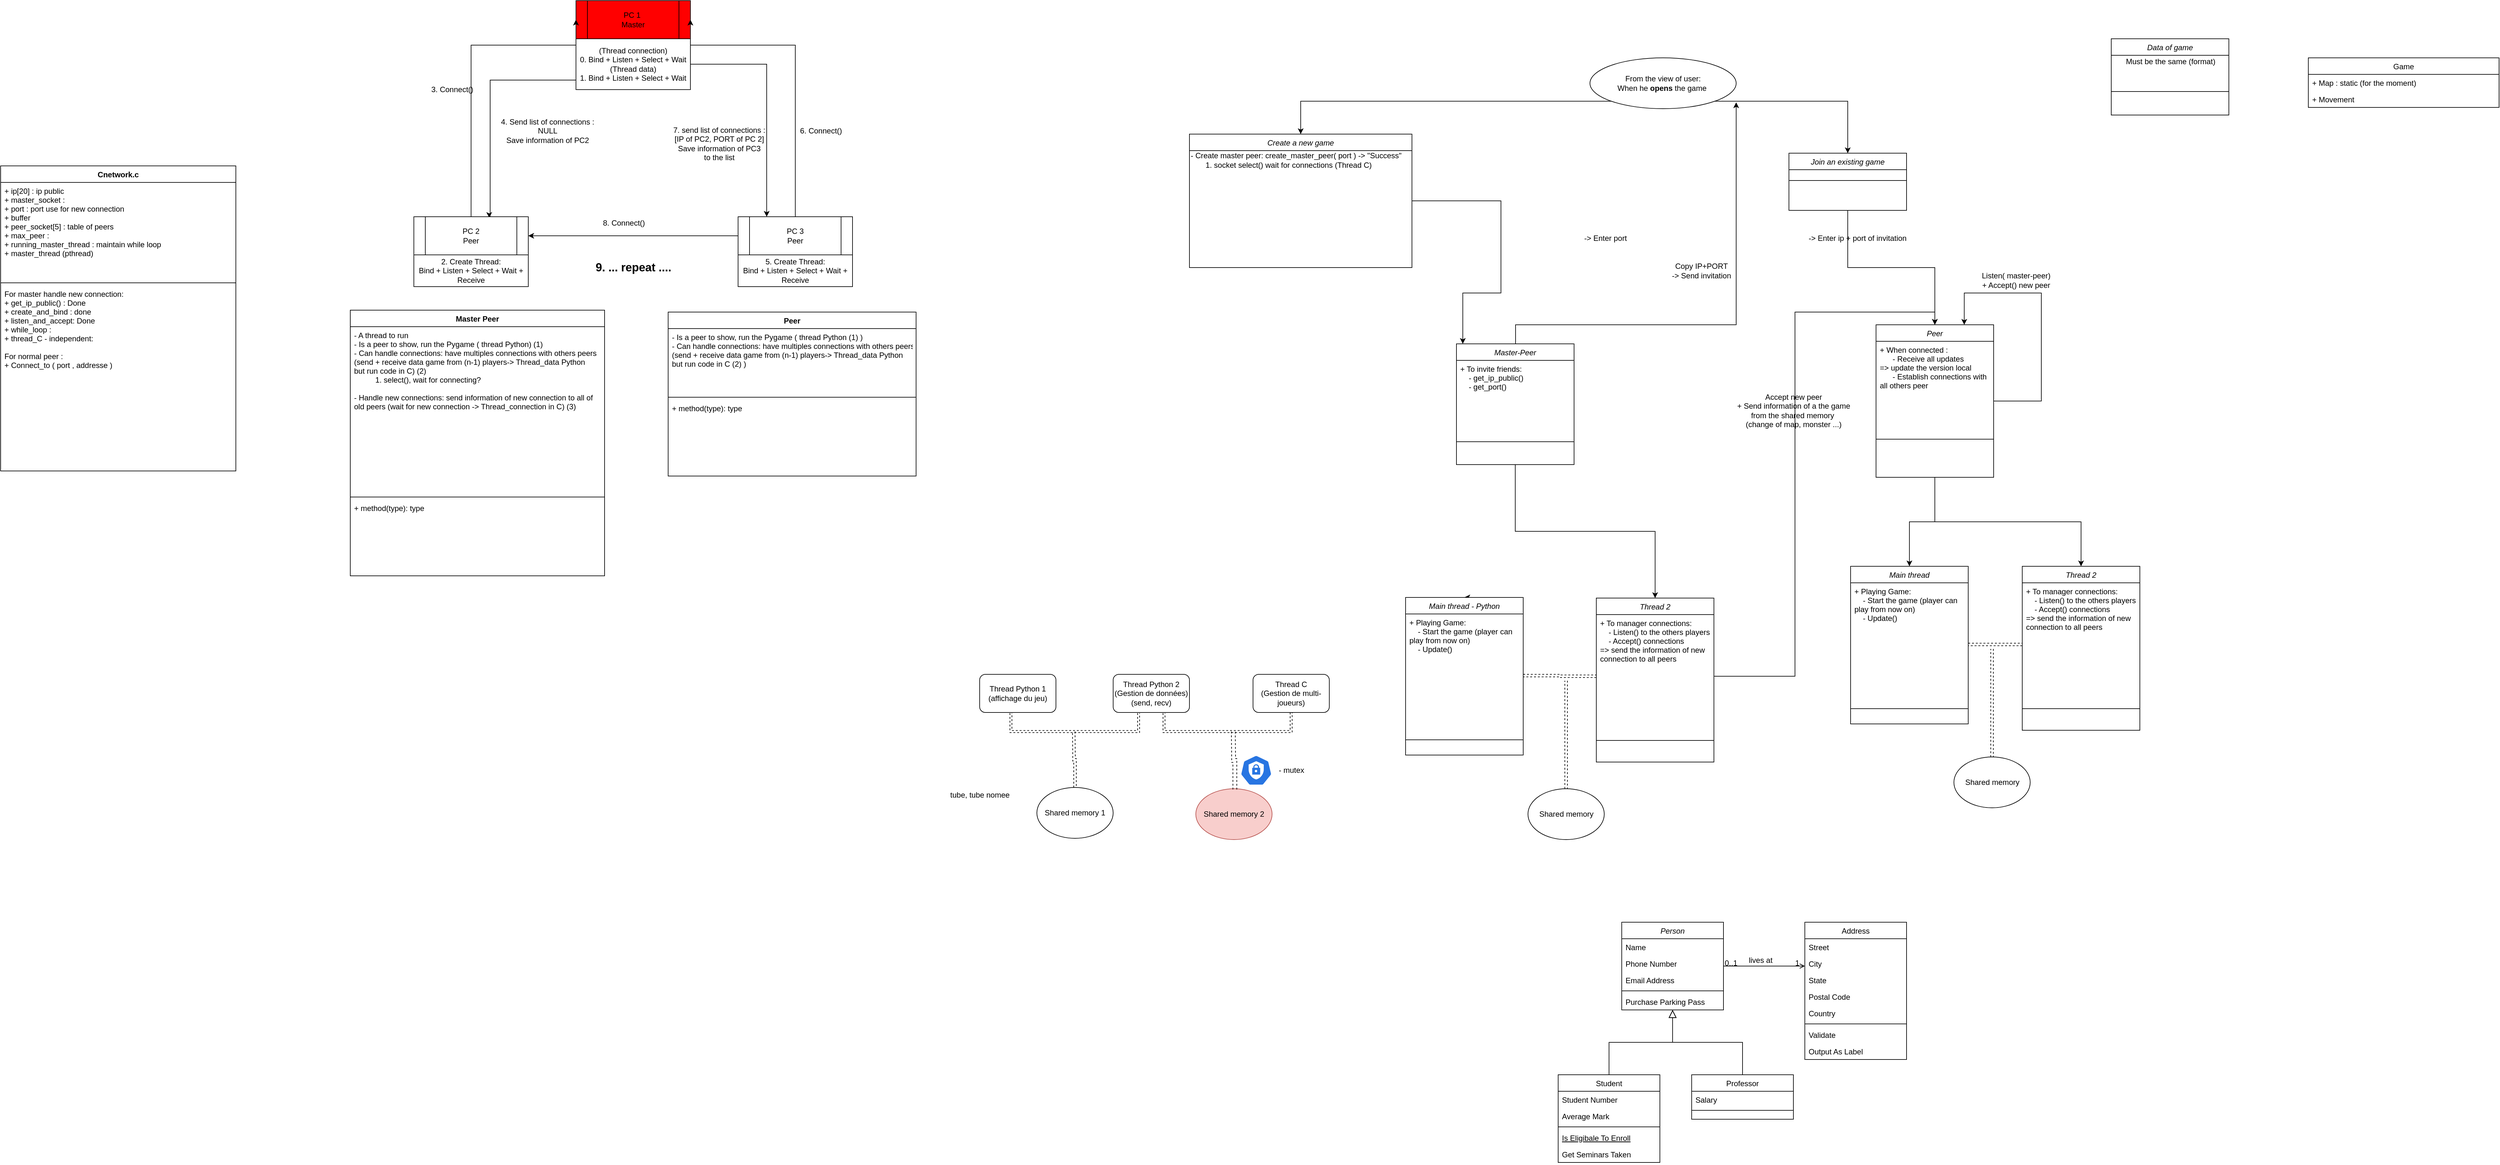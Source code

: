<mxfile version="14.4.3" type="github">
  <diagram id="C5RBs43oDa-KdzZeNtuy" name="Page-1">
    <mxGraphModel dx="3392" dy="1520" grid="1" gridSize="10" guides="1" tooltips="1" connect="1" arrows="1" fold="1" page="1" pageScale="1" pageWidth="827" pageHeight="1169" math="0" shadow="0">
      <root>
        <mxCell id="WIyWlLk6GJQsqaUBKTNV-0" />
        <mxCell id="WIyWlLk6GJQsqaUBKTNV-1" parent="WIyWlLk6GJQsqaUBKTNV-0" />
        <mxCell id="zkfFHV4jXpPFQw0GAbJ--0" value="Person" style="swimlane;fontStyle=2;align=center;verticalAlign=top;childLayout=stackLayout;horizontal=1;startSize=26;horizontalStack=0;resizeParent=1;resizeLast=0;collapsible=1;marginBottom=0;rounded=0;shadow=0;strokeWidth=1;" parent="WIyWlLk6GJQsqaUBKTNV-1" vertex="1">
          <mxGeometry x="220" y="1290" width="160" height="138" as="geometry">
            <mxRectangle x="230" y="140" width="160" height="26" as="alternateBounds" />
          </mxGeometry>
        </mxCell>
        <mxCell id="zkfFHV4jXpPFQw0GAbJ--1" value="Name" style="text;align=left;verticalAlign=top;spacingLeft=4;spacingRight=4;overflow=hidden;rotatable=0;points=[[0,0.5],[1,0.5]];portConstraint=eastwest;" parent="zkfFHV4jXpPFQw0GAbJ--0" vertex="1">
          <mxGeometry y="26" width="160" height="26" as="geometry" />
        </mxCell>
        <mxCell id="zkfFHV4jXpPFQw0GAbJ--2" value="Phone Number" style="text;align=left;verticalAlign=top;spacingLeft=4;spacingRight=4;overflow=hidden;rotatable=0;points=[[0,0.5],[1,0.5]];portConstraint=eastwest;rounded=0;shadow=0;html=0;" parent="zkfFHV4jXpPFQw0GAbJ--0" vertex="1">
          <mxGeometry y="52" width="160" height="26" as="geometry" />
        </mxCell>
        <mxCell id="zkfFHV4jXpPFQw0GAbJ--3" value="Email Address" style="text;align=left;verticalAlign=top;spacingLeft=4;spacingRight=4;overflow=hidden;rotatable=0;points=[[0,0.5],[1,0.5]];portConstraint=eastwest;rounded=0;shadow=0;html=0;" parent="zkfFHV4jXpPFQw0GAbJ--0" vertex="1">
          <mxGeometry y="78" width="160" height="26" as="geometry" />
        </mxCell>
        <mxCell id="zkfFHV4jXpPFQw0GAbJ--4" value="" style="line;html=1;strokeWidth=1;align=left;verticalAlign=middle;spacingTop=-1;spacingLeft=3;spacingRight=3;rotatable=0;labelPosition=right;points=[];portConstraint=eastwest;" parent="zkfFHV4jXpPFQw0GAbJ--0" vertex="1">
          <mxGeometry y="104" width="160" height="8" as="geometry" />
        </mxCell>
        <mxCell id="zkfFHV4jXpPFQw0GAbJ--5" value="Purchase Parking Pass" style="text;align=left;verticalAlign=top;spacingLeft=4;spacingRight=4;overflow=hidden;rotatable=0;points=[[0,0.5],[1,0.5]];portConstraint=eastwest;" parent="zkfFHV4jXpPFQw0GAbJ--0" vertex="1">
          <mxGeometry y="112" width="160" height="26" as="geometry" />
        </mxCell>
        <mxCell id="zkfFHV4jXpPFQw0GAbJ--6" value="Student" style="swimlane;fontStyle=0;align=center;verticalAlign=top;childLayout=stackLayout;horizontal=1;startSize=26;horizontalStack=0;resizeParent=1;resizeLast=0;collapsible=1;marginBottom=0;rounded=0;shadow=0;strokeWidth=1;" parent="WIyWlLk6GJQsqaUBKTNV-1" vertex="1">
          <mxGeometry x="120" y="1530" width="160" height="138" as="geometry">
            <mxRectangle x="130" y="380" width="160" height="26" as="alternateBounds" />
          </mxGeometry>
        </mxCell>
        <mxCell id="zkfFHV4jXpPFQw0GAbJ--7" value="Student Number" style="text;align=left;verticalAlign=top;spacingLeft=4;spacingRight=4;overflow=hidden;rotatable=0;points=[[0,0.5],[1,0.5]];portConstraint=eastwest;" parent="zkfFHV4jXpPFQw0GAbJ--6" vertex="1">
          <mxGeometry y="26" width="160" height="26" as="geometry" />
        </mxCell>
        <mxCell id="zkfFHV4jXpPFQw0GAbJ--8" value="Average Mark" style="text;align=left;verticalAlign=top;spacingLeft=4;spacingRight=4;overflow=hidden;rotatable=0;points=[[0,0.5],[1,0.5]];portConstraint=eastwest;rounded=0;shadow=0;html=0;" parent="zkfFHV4jXpPFQw0GAbJ--6" vertex="1">
          <mxGeometry y="52" width="160" height="26" as="geometry" />
        </mxCell>
        <mxCell id="zkfFHV4jXpPFQw0GAbJ--9" value="" style="line;html=1;strokeWidth=1;align=left;verticalAlign=middle;spacingTop=-1;spacingLeft=3;spacingRight=3;rotatable=0;labelPosition=right;points=[];portConstraint=eastwest;" parent="zkfFHV4jXpPFQw0GAbJ--6" vertex="1">
          <mxGeometry y="78" width="160" height="8" as="geometry" />
        </mxCell>
        <mxCell id="zkfFHV4jXpPFQw0GAbJ--10" value="Is Eligibale To Enroll" style="text;align=left;verticalAlign=top;spacingLeft=4;spacingRight=4;overflow=hidden;rotatable=0;points=[[0,0.5],[1,0.5]];portConstraint=eastwest;fontStyle=4" parent="zkfFHV4jXpPFQw0GAbJ--6" vertex="1">
          <mxGeometry y="86" width="160" height="26" as="geometry" />
        </mxCell>
        <mxCell id="zkfFHV4jXpPFQw0GAbJ--11" value="Get Seminars Taken" style="text;align=left;verticalAlign=top;spacingLeft=4;spacingRight=4;overflow=hidden;rotatable=0;points=[[0,0.5],[1,0.5]];portConstraint=eastwest;" parent="zkfFHV4jXpPFQw0GAbJ--6" vertex="1">
          <mxGeometry y="112" width="160" height="26" as="geometry" />
        </mxCell>
        <mxCell id="zkfFHV4jXpPFQw0GAbJ--12" value="" style="endArrow=block;endSize=10;endFill=0;shadow=0;strokeWidth=1;rounded=0;edgeStyle=elbowEdgeStyle;elbow=vertical;" parent="WIyWlLk6GJQsqaUBKTNV-1" source="zkfFHV4jXpPFQw0GAbJ--6" target="zkfFHV4jXpPFQw0GAbJ--0" edge="1">
          <mxGeometry width="160" relative="1" as="geometry">
            <mxPoint x="200" y="1373" as="sourcePoint" />
            <mxPoint x="200" y="1373" as="targetPoint" />
          </mxGeometry>
        </mxCell>
        <mxCell id="zkfFHV4jXpPFQw0GAbJ--13" value="Professor" style="swimlane;fontStyle=0;align=center;verticalAlign=top;childLayout=stackLayout;horizontal=1;startSize=26;horizontalStack=0;resizeParent=1;resizeLast=0;collapsible=1;marginBottom=0;rounded=0;shadow=0;strokeWidth=1;" parent="WIyWlLk6GJQsqaUBKTNV-1" vertex="1">
          <mxGeometry x="330" y="1530" width="160" height="70" as="geometry">
            <mxRectangle x="340" y="380" width="170" height="26" as="alternateBounds" />
          </mxGeometry>
        </mxCell>
        <mxCell id="zkfFHV4jXpPFQw0GAbJ--14" value="Salary" style="text;align=left;verticalAlign=top;spacingLeft=4;spacingRight=4;overflow=hidden;rotatable=0;points=[[0,0.5],[1,0.5]];portConstraint=eastwest;" parent="zkfFHV4jXpPFQw0GAbJ--13" vertex="1">
          <mxGeometry y="26" width="160" height="26" as="geometry" />
        </mxCell>
        <mxCell id="zkfFHV4jXpPFQw0GAbJ--15" value="" style="line;html=1;strokeWidth=1;align=left;verticalAlign=middle;spacingTop=-1;spacingLeft=3;spacingRight=3;rotatable=0;labelPosition=right;points=[];portConstraint=eastwest;" parent="zkfFHV4jXpPFQw0GAbJ--13" vertex="1">
          <mxGeometry y="52" width="160" height="8" as="geometry" />
        </mxCell>
        <mxCell id="zkfFHV4jXpPFQw0GAbJ--16" value="" style="endArrow=block;endSize=10;endFill=0;shadow=0;strokeWidth=1;rounded=0;edgeStyle=elbowEdgeStyle;elbow=vertical;" parent="WIyWlLk6GJQsqaUBKTNV-1" source="zkfFHV4jXpPFQw0GAbJ--13" target="zkfFHV4jXpPFQw0GAbJ--0" edge="1">
          <mxGeometry width="160" relative="1" as="geometry">
            <mxPoint x="210" y="1543" as="sourcePoint" />
            <mxPoint x="310" y="1441" as="targetPoint" />
          </mxGeometry>
        </mxCell>
        <mxCell id="zkfFHV4jXpPFQw0GAbJ--17" value="Address" style="swimlane;fontStyle=0;align=center;verticalAlign=top;childLayout=stackLayout;horizontal=1;startSize=26;horizontalStack=0;resizeParent=1;resizeLast=0;collapsible=1;marginBottom=0;rounded=0;shadow=0;strokeWidth=1;" parent="WIyWlLk6GJQsqaUBKTNV-1" vertex="1">
          <mxGeometry x="508" y="1290" width="160" height="216" as="geometry">
            <mxRectangle x="550" y="140" width="160" height="26" as="alternateBounds" />
          </mxGeometry>
        </mxCell>
        <mxCell id="zkfFHV4jXpPFQw0GAbJ--18" value="Street" style="text;align=left;verticalAlign=top;spacingLeft=4;spacingRight=4;overflow=hidden;rotatable=0;points=[[0,0.5],[1,0.5]];portConstraint=eastwest;" parent="zkfFHV4jXpPFQw0GAbJ--17" vertex="1">
          <mxGeometry y="26" width="160" height="26" as="geometry" />
        </mxCell>
        <mxCell id="zkfFHV4jXpPFQw0GAbJ--19" value="City" style="text;align=left;verticalAlign=top;spacingLeft=4;spacingRight=4;overflow=hidden;rotatable=0;points=[[0,0.5],[1,0.5]];portConstraint=eastwest;rounded=0;shadow=0;html=0;" parent="zkfFHV4jXpPFQw0GAbJ--17" vertex="1">
          <mxGeometry y="52" width="160" height="26" as="geometry" />
        </mxCell>
        <mxCell id="zkfFHV4jXpPFQw0GAbJ--20" value="State" style="text;align=left;verticalAlign=top;spacingLeft=4;spacingRight=4;overflow=hidden;rotatable=0;points=[[0,0.5],[1,0.5]];portConstraint=eastwest;rounded=0;shadow=0;html=0;" parent="zkfFHV4jXpPFQw0GAbJ--17" vertex="1">
          <mxGeometry y="78" width="160" height="26" as="geometry" />
        </mxCell>
        <mxCell id="zkfFHV4jXpPFQw0GAbJ--21" value="Postal Code" style="text;align=left;verticalAlign=top;spacingLeft=4;spacingRight=4;overflow=hidden;rotatable=0;points=[[0,0.5],[1,0.5]];portConstraint=eastwest;rounded=0;shadow=0;html=0;" parent="zkfFHV4jXpPFQw0GAbJ--17" vertex="1">
          <mxGeometry y="104" width="160" height="26" as="geometry" />
        </mxCell>
        <mxCell id="zkfFHV4jXpPFQw0GAbJ--22" value="Country" style="text;align=left;verticalAlign=top;spacingLeft=4;spacingRight=4;overflow=hidden;rotatable=0;points=[[0,0.5],[1,0.5]];portConstraint=eastwest;rounded=0;shadow=0;html=0;" parent="zkfFHV4jXpPFQw0GAbJ--17" vertex="1">
          <mxGeometry y="130" width="160" height="26" as="geometry" />
        </mxCell>
        <mxCell id="zkfFHV4jXpPFQw0GAbJ--23" value="" style="line;html=1;strokeWidth=1;align=left;verticalAlign=middle;spacingTop=-1;spacingLeft=3;spacingRight=3;rotatable=0;labelPosition=right;points=[];portConstraint=eastwest;" parent="zkfFHV4jXpPFQw0GAbJ--17" vertex="1">
          <mxGeometry y="156" width="160" height="8" as="geometry" />
        </mxCell>
        <mxCell id="zkfFHV4jXpPFQw0GAbJ--24" value="Validate" style="text;align=left;verticalAlign=top;spacingLeft=4;spacingRight=4;overflow=hidden;rotatable=0;points=[[0,0.5],[1,0.5]];portConstraint=eastwest;" parent="zkfFHV4jXpPFQw0GAbJ--17" vertex="1">
          <mxGeometry y="164" width="160" height="26" as="geometry" />
        </mxCell>
        <mxCell id="zkfFHV4jXpPFQw0GAbJ--25" value="Output As Label" style="text;align=left;verticalAlign=top;spacingLeft=4;spacingRight=4;overflow=hidden;rotatable=0;points=[[0,0.5],[1,0.5]];portConstraint=eastwest;" parent="zkfFHV4jXpPFQw0GAbJ--17" vertex="1">
          <mxGeometry y="190" width="160" height="26" as="geometry" />
        </mxCell>
        <mxCell id="zkfFHV4jXpPFQw0GAbJ--26" value="" style="endArrow=open;shadow=0;strokeWidth=1;rounded=0;endFill=1;edgeStyle=elbowEdgeStyle;elbow=vertical;" parent="WIyWlLk6GJQsqaUBKTNV-1" source="zkfFHV4jXpPFQw0GAbJ--0" target="zkfFHV4jXpPFQw0GAbJ--17" edge="1">
          <mxGeometry x="0.5" y="41" relative="1" as="geometry">
            <mxPoint x="380" y="1362" as="sourcePoint" />
            <mxPoint x="540" y="1362" as="targetPoint" />
            <mxPoint x="-40" y="32" as="offset" />
          </mxGeometry>
        </mxCell>
        <mxCell id="zkfFHV4jXpPFQw0GAbJ--27" value="0..1" style="resizable=0;align=left;verticalAlign=bottom;labelBackgroundColor=none;fontSize=12;" parent="zkfFHV4jXpPFQw0GAbJ--26" connectable="0" vertex="1">
          <mxGeometry x="-1" relative="1" as="geometry">
            <mxPoint y="4" as="offset" />
          </mxGeometry>
        </mxCell>
        <mxCell id="zkfFHV4jXpPFQw0GAbJ--28" value="1" style="resizable=0;align=right;verticalAlign=bottom;labelBackgroundColor=none;fontSize=12;" parent="zkfFHV4jXpPFQw0GAbJ--26" connectable="0" vertex="1">
          <mxGeometry x="1" relative="1" as="geometry">
            <mxPoint x="-7" y="4" as="offset" />
          </mxGeometry>
        </mxCell>
        <mxCell id="zkfFHV4jXpPFQw0GAbJ--29" value="lives at" style="text;html=1;resizable=0;points=[];;align=center;verticalAlign=middle;labelBackgroundColor=none;rounded=0;shadow=0;strokeWidth=1;fontSize=12;" parent="zkfFHV4jXpPFQw0GAbJ--26" vertex="1" connectable="0">
          <mxGeometry x="0.5" y="49" relative="1" as="geometry">
            <mxPoint x="-38" y="40" as="offset" />
          </mxGeometry>
        </mxCell>
        <mxCell id="JLqpty3g-pcIaHHwFfQo-25" style="edgeStyle=orthogonalEdgeStyle;rounded=0;orthogonalLoop=1;jettySize=auto;html=1;" parent="WIyWlLk6GJQsqaUBKTNV-1" source="JLqpty3g-pcIaHHwFfQo-2" target="JLqpty3g-pcIaHHwFfQo-21" edge="1">
          <mxGeometry relative="1" as="geometry">
            <Array as="points">
              <mxPoint x="30" y="300" />
              <mxPoint x="-30" y="300" />
            </Array>
          </mxGeometry>
        </mxCell>
        <mxCell id="JLqpty3g-pcIaHHwFfQo-2" value="Create a new game" style="swimlane;fontStyle=2;align=center;verticalAlign=top;childLayout=stackLayout;horizontal=1;startSize=26;horizontalStack=0;resizeParent=1;resizeLast=0;collapsible=1;marginBottom=0;rounded=0;shadow=0;strokeWidth=1;" parent="WIyWlLk6GJQsqaUBKTNV-1" vertex="1">
          <mxGeometry x="-460" y="50" width="350" height="210" as="geometry">
            <mxRectangle x="230" y="140" width="160" height="26" as="alternateBounds" />
          </mxGeometry>
        </mxCell>
        <mxCell id="2fZSMOCoQIJgiGsuQsai-2" value="- Create master peer: create_master_peer( port ) -&amp;gt; &quot;Success&quot;&lt;br&gt;&amp;nbsp; &amp;nbsp; &amp;nbsp; &amp;nbsp;1. socket select() wait for connections (Thread C)" style="text;html=1;align=left;verticalAlign=middle;resizable=0;points=[];autosize=1;" parent="JLqpty3g-pcIaHHwFfQo-2" vertex="1">
          <mxGeometry y="26" width="350" height="30" as="geometry" />
        </mxCell>
        <mxCell id="JLqpty3g-pcIaHHwFfQo-15" style="edgeStyle=orthogonalEdgeStyle;rounded=0;orthogonalLoop=1;jettySize=auto;html=1;exitX=0;exitY=1;exitDx=0;exitDy=0;" parent="WIyWlLk6GJQsqaUBKTNV-1" source="JLqpty3g-pcIaHHwFfQo-13" target="JLqpty3g-pcIaHHwFfQo-2" edge="1">
          <mxGeometry relative="1" as="geometry" />
        </mxCell>
        <mxCell id="JLqpty3g-pcIaHHwFfQo-20" style="edgeStyle=orthogonalEdgeStyle;rounded=0;orthogonalLoop=1;jettySize=auto;html=1;exitX=1;exitY=1;exitDx=0;exitDy=0;entryX=0.5;entryY=0;entryDx=0;entryDy=0;" parent="WIyWlLk6GJQsqaUBKTNV-1" source="JLqpty3g-pcIaHHwFfQo-13" target="JLqpty3g-pcIaHHwFfQo-16" edge="1">
          <mxGeometry relative="1" as="geometry" />
        </mxCell>
        <mxCell id="JLqpty3g-pcIaHHwFfQo-13" value="&lt;span style=&quot;text-align: left&quot;&gt;&amp;nbsp;From the view of user:&amp;nbsp;&lt;/span&gt;&lt;br style=&quot;text-align: left&quot;&gt;&lt;span style=&quot;text-align: left&quot;&gt;When he &lt;b&gt;opens&lt;/b&gt; the game&amp;nbsp;&lt;/span&gt;" style="ellipse;whiteSpace=wrap;html=1;" parent="WIyWlLk6GJQsqaUBKTNV-1" vertex="1">
          <mxGeometry x="170" y="-70" width="230" height="80" as="geometry" />
        </mxCell>
        <mxCell id="JLqpty3g-pcIaHHwFfQo-32" style="edgeStyle=orthogonalEdgeStyle;rounded=0;orthogonalLoop=1;jettySize=auto;html=1;" parent="WIyWlLk6GJQsqaUBKTNV-1" source="JLqpty3g-pcIaHHwFfQo-16" target="JLqpty3g-pcIaHHwFfQo-28" edge="1">
          <mxGeometry relative="1" as="geometry" />
        </mxCell>
        <mxCell id="JLqpty3g-pcIaHHwFfQo-16" value="Join an existing game" style="swimlane;fontStyle=2;align=center;verticalAlign=top;childLayout=stackLayout;horizontal=1;startSize=26;horizontalStack=0;resizeParent=1;resizeLast=0;collapsible=1;marginBottom=0;rounded=0;shadow=0;strokeWidth=1;" parent="WIyWlLk6GJQsqaUBKTNV-1" vertex="1">
          <mxGeometry x="483" y="80" width="185" height="90" as="geometry">
            <mxRectangle x="230" y="140" width="160" height="26" as="alternateBounds" />
          </mxGeometry>
        </mxCell>
        <mxCell id="JLqpty3g-pcIaHHwFfQo-18" value="" style="line;html=1;strokeWidth=1;align=left;verticalAlign=middle;spacingTop=-1;spacingLeft=3;spacingRight=3;rotatable=0;labelPosition=right;points=[];portConstraint=eastwest;" parent="JLqpty3g-pcIaHHwFfQo-16" vertex="1">
          <mxGeometry y="26" width="185" height="34" as="geometry" />
        </mxCell>
        <mxCell id="JLqpty3g-pcIaHHwFfQo-45" style="edgeStyle=orthogonalEdgeStyle;rounded=0;orthogonalLoop=1;jettySize=auto;html=1;exitX=0.5;exitY=1;exitDx=0;exitDy=0;entryX=0.5;entryY=0;entryDx=0;entryDy=0;" parent="WIyWlLk6GJQsqaUBKTNV-1" source="JLqpty3g-pcIaHHwFfQo-21" target="JLqpty3g-pcIaHHwFfQo-39" edge="1">
          <mxGeometry relative="1" as="geometry" />
        </mxCell>
        <mxCell id="JLqpty3g-pcIaHHwFfQo-21" value="Master-Peer" style="swimlane;fontStyle=2;align=center;verticalAlign=top;childLayout=stackLayout;horizontal=1;startSize=26;horizontalStack=0;resizeParent=1;resizeLast=0;collapsible=1;marginBottom=0;rounded=0;shadow=0;strokeWidth=1;" parent="WIyWlLk6GJQsqaUBKTNV-1" vertex="1">
          <mxGeometry x="-40" y="380" width="185" height="190" as="geometry">
            <mxRectangle x="230" y="140" width="160" height="26" as="alternateBounds" />
          </mxGeometry>
        </mxCell>
        <mxCell id="JLqpty3g-pcIaHHwFfQo-22" value="+ To invite friends:&#xa;    - get_ip_public()&#xa;    - get_port() " style="text;align=left;verticalAlign=top;spacingLeft=4;spacingRight=4;overflow=hidden;rotatable=0;points=[[0,0.5],[1,0.5]];portConstraint=eastwest;" parent="JLqpty3g-pcIaHHwFfQo-21" vertex="1">
          <mxGeometry y="26" width="185" height="124" as="geometry" />
        </mxCell>
        <mxCell id="JLqpty3g-pcIaHHwFfQo-23" value="" style="line;html=1;strokeWidth=1;align=left;verticalAlign=middle;spacingTop=-1;spacingLeft=3;spacingRight=3;rotatable=0;labelPosition=right;points=[];portConstraint=eastwest;" parent="JLqpty3g-pcIaHHwFfQo-21" vertex="1">
          <mxGeometry y="150" width="185" height="8" as="geometry" />
        </mxCell>
        <mxCell id="JLqpty3g-pcIaHHwFfQo-26" style="edgeStyle=orthogonalEdgeStyle;rounded=0;orthogonalLoop=1;jettySize=auto;html=1;" parent="WIyWlLk6GJQsqaUBKTNV-1" edge="1">
          <mxGeometry relative="1" as="geometry">
            <mxPoint x="400" as="targetPoint" />
            <Array as="points">
              <mxPoint x="53" y="350" />
              <mxPoint x="400" y="350" />
            </Array>
            <mxPoint x="53" y="380" as="sourcePoint" />
          </mxGeometry>
        </mxCell>
        <mxCell id="JLqpty3g-pcIaHHwFfQo-27" value="Copy IP+PORT &lt;br&gt;-&amp;gt; Send invitation" style="text;html=1;align=center;verticalAlign=middle;resizable=0;points=[];autosize=1;" parent="WIyWlLk6GJQsqaUBKTNV-1" vertex="1">
          <mxGeometry x="290" y="250" width="110" height="30" as="geometry" />
        </mxCell>
        <mxCell id="JLqpty3g-pcIaHHwFfQo-69" style="edgeStyle=orthogonalEdgeStyle;rounded=0;orthogonalLoop=1;jettySize=auto;html=1;exitX=0.5;exitY=1;exitDx=0;exitDy=0;entryX=0.5;entryY=0;entryDx=0;entryDy=0;startArrow=none;startFill=0;strokeColor=#000000;" parent="WIyWlLk6GJQsqaUBKTNV-1" source="JLqpty3g-pcIaHHwFfQo-28" target="JLqpty3g-pcIaHHwFfQo-60" edge="1">
          <mxGeometry relative="1" as="geometry" />
        </mxCell>
        <mxCell id="JLqpty3g-pcIaHHwFfQo-70" style="edgeStyle=orthogonalEdgeStyle;rounded=0;orthogonalLoop=1;jettySize=auto;html=1;exitX=0.5;exitY=1;exitDx=0;exitDy=0;entryX=0.5;entryY=0;entryDx=0;entryDy=0;startArrow=none;startFill=0;strokeColor=#000000;" parent="WIyWlLk6GJQsqaUBKTNV-1" source="JLqpty3g-pcIaHHwFfQo-28" target="JLqpty3g-pcIaHHwFfQo-63" edge="1">
          <mxGeometry relative="1" as="geometry" />
        </mxCell>
        <mxCell id="JLqpty3g-pcIaHHwFfQo-28" value="Peer" style="swimlane;fontStyle=2;align=center;verticalAlign=top;childLayout=stackLayout;horizontal=1;startSize=26;horizontalStack=0;resizeParent=1;resizeLast=0;collapsible=1;marginBottom=0;rounded=0;shadow=0;strokeWidth=1;" parent="WIyWlLk6GJQsqaUBKTNV-1" vertex="1">
          <mxGeometry x="620" y="350" width="185" height="240" as="geometry">
            <mxRectangle x="230" y="140" width="160" height="26" as="alternateBounds" />
          </mxGeometry>
        </mxCell>
        <mxCell id="JLqpty3g-pcIaHHwFfQo-29" value="+ When connected : &#xa;      - Receive all updates &#xa;=&gt; update the version local&#xa;      - Establish connections with &#xa;all others peer&#xa;      " style="text;align=left;verticalAlign=top;spacingLeft=4;spacingRight=4;overflow=hidden;rotatable=0;points=[[0,0.5],[1,0.5]];portConstraint=eastwest;" parent="JLqpty3g-pcIaHHwFfQo-28" vertex="1">
          <mxGeometry y="26" width="185" height="94" as="geometry" />
        </mxCell>
        <mxCell id="JLqpty3g-pcIaHHwFfQo-30" value="" style="line;html=1;strokeWidth=1;align=left;verticalAlign=middle;spacingTop=-1;spacingLeft=3;spacingRight=3;rotatable=0;labelPosition=right;points=[];portConstraint=eastwest;" parent="JLqpty3g-pcIaHHwFfQo-28" vertex="1">
          <mxGeometry y="120" width="185" height="120" as="geometry" />
        </mxCell>
        <mxCell id="JLqpty3g-pcIaHHwFfQo-3" value="-&gt; Enter port " style="text;align=left;verticalAlign=top;spacingLeft=4;spacingRight=4;overflow=hidden;rotatable=0;points=[[0,0.5],[1,0.5]];portConstraint=eastwest;" parent="WIyWlLk6GJQsqaUBKTNV-1" vertex="1">
          <mxGeometry x="155" y="200" width="185" height="26" as="geometry" />
        </mxCell>
        <mxCell id="JLqpty3g-pcIaHHwFfQo-17" value="-&gt; Enter ip + port of invitation" style="text;align=left;verticalAlign=top;spacingLeft=4;spacingRight=4;overflow=hidden;rotatable=0;points=[[0,0.5],[1,0.5]];portConstraint=eastwest;" parent="WIyWlLk6GJQsqaUBKTNV-1" vertex="1">
          <mxGeometry x="508" y="200" width="185" height="26" as="geometry" />
        </mxCell>
        <mxCell id="JLqpty3g-pcIaHHwFfQo-39" value="Thread 2" style="swimlane;fontStyle=2;align=center;verticalAlign=top;childLayout=stackLayout;horizontal=1;startSize=26;horizontalStack=0;resizeParent=1;resizeLast=0;collapsible=1;marginBottom=0;rounded=0;shadow=0;strokeWidth=1;" parent="WIyWlLk6GJQsqaUBKTNV-1" vertex="1">
          <mxGeometry x="180" y="780" width="185" height="258" as="geometry">
            <mxRectangle x="230" y="140" width="160" height="26" as="alternateBounds" />
          </mxGeometry>
        </mxCell>
        <mxCell id="JLqpty3g-pcIaHHwFfQo-40" value="+ To manager connections:&#xa;    - Listen() to the others players&#xa;    - Accept() connections &#xa;=&gt; send the information of new &#xa;connection to all peers&#xa;    " style="text;align=left;verticalAlign=top;spacingLeft=4;spacingRight=4;overflow=hidden;rotatable=0;points=[[0,0.5],[1,0.5]];portConstraint=eastwest;" parent="JLqpty3g-pcIaHHwFfQo-39" vertex="1">
          <mxGeometry y="26" width="185" height="194" as="geometry" />
        </mxCell>
        <mxCell id="JLqpty3g-pcIaHHwFfQo-41" value="" style="line;html=1;strokeWidth=1;align=left;verticalAlign=middle;spacingTop=-1;spacingLeft=3;spacingRight=3;rotatable=0;labelPosition=right;points=[];portConstraint=eastwest;" parent="JLqpty3g-pcIaHHwFfQo-39" vertex="1">
          <mxGeometry y="220" width="185" height="8" as="geometry" />
        </mxCell>
        <mxCell id="JLqpty3g-pcIaHHwFfQo-47" style="edgeStyle=orthogonalEdgeStyle;rounded=0;orthogonalLoop=1;jettySize=auto;html=1;entryX=1;entryY=0.5;entryDx=0;entryDy=0;dashed=1;startArrow=none;startFill=0;shape=link;" parent="WIyWlLk6GJQsqaUBKTNV-1" source="JLqpty3g-pcIaHHwFfQo-40" target="JLqpty3g-pcIaHHwFfQo-36" edge="1">
          <mxGeometry relative="1" as="geometry" />
        </mxCell>
        <mxCell id="JLqpty3g-pcIaHHwFfQo-49" style="edgeStyle=orthogonalEdgeStyle;shape=link;rounded=0;orthogonalLoop=1;jettySize=auto;html=1;dashed=1;startArrow=none;startFill=0;strokeColor=#000000;" parent="WIyWlLk6GJQsqaUBKTNV-1" source="JLqpty3g-pcIaHHwFfQo-48" edge="1">
          <mxGeometry relative="1" as="geometry">
            <mxPoint x="132.5" y="910" as="targetPoint" />
          </mxGeometry>
        </mxCell>
        <mxCell id="JLqpty3g-pcIaHHwFfQo-48" value="Shared memory" style="ellipse;whiteSpace=wrap;html=1;" parent="WIyWlLk6GJQsqaUBKTNV-1" vertex="1">
          <mxGeometry x="72.5" y="1080" width="120" height="80" as="geometry" />
        </mxCell>
        <mxCell id="JLqpty3g-pcIaHHwFfQo-52" value="Listen( master-peer) &lt;br&gt;+ Accept() new peer" style="text;html=1;align=center;verticalAlign=middle;resizable=0;points=[];autosize=1;" parent="WIyWlLk6GJQsqaUBKTNV-1" vertex="1">
          <mxGeometry x="780" y="265" width="120" height="30" as="geometry" />
        </mxCell>
        <mxCell id="JLqpty3g-pcIaHHwFfQo-53" style="edgeStyle=orthogonalEdgeStyle;rounded=0;orthogonalLoop=1;jettySize=auto;html=1;entryX=0.5;entryY=0;entryDx=0;entryDy=0;startArrow=none;startFill=0;strokeColor=#000000;" parent="WIyWlLk6GJQsqaUBKTNV-1" source="JLqpty3g-pcIaHHwFfQo-40" target="JLqpty3g-pcIaHHwFfQo-28" edge="1">
          <mxGeometry relative="1" as="geometry" />
        </mxCell>
        <mxCell id="JLqpty3g-pcIaHHwFfQo-54" value="Accept new peer&lt;br&gt;+ Send information of a the game &lt;br&gt;from the shared memory&amp;nbsp;&lt;br&gt;(change of map, monster ...)" style="text;html=1;align=center;verticalAlign=middle;resizable=0;points=[];autosize=1;" parent="WIyWlLk6GJQsqaUBKTNV-1" vertex="1">
          <mxGeometry x="395" y="455" width="190" height="60" as="geometry" />
        </mxCell>
        <mxCell id="JLqpty3g-pcIaHHwFfQo-57" value="Data of game" style="swimlane;fontStyle=2;align=center;verticalAlign=top;childLayout=stackLayout;horizontal=1;startSize=26;horizontalStack=0;resizeParent=1;resizeLast=0;collapsible=1;marginBottom=0;rounded=0;shadow=0;strokeWidth=1;" parent="WIyWlLk6GJQsqaUBKTNV-1" vertex="1">
          <mxGeometry x="990" y="-100" width="185" height="120" as="geometry">
            <mxRectangle x="230" y="140" width="160" height="26" as="alternateBounds" />
          </mxGeometry>
        </mxCell>
        <mxCell id="JLqpty3g-pcIaHHwFfQo-59" value="Must be the same (format)" style="text;html=1;align=center;verticalAlign=middle;resizable=0;points=[];autosize=1;" parent="JLqpty3g-pcIaHHwFfQo-57" vertex="1">
          <mxGeometry y="26" width="185" height="20" as="geometry" />
        </mxCell>
        <mxCell id="JLqpty3g-pcIaHHwFfQo-58" value="" style="line;html=1;strokeWidth=1;align=left;verticalAlign=middle;spacingTop=-1;spacingLeft=3;spacingRight=3;rotatable=0;labelPosition=right;points=[];portConstraint=eastwest;" parent="JLqpty3g-pcIaHHwFfQo-57" vertex="1">
          <mxGeometry y="46" width="185" height="74" as="geometry" />
        </mxCell>
        <mxCell id="JLqpty3g-pcIaHHwFfQo-51" style="edgeStyle=orthogonalEdgeStyle;rounded=0;orthogonalLoop=1;jettySize=auto;html=1;exitX=1;exitY=0.25;exitDx=0;exitDy=0;startArrow=none;startFill=0;strokeColor=#000000;entryX=0.75;entryY=0;entryDx=0;entryDy=0;" parent="WIyWlLk6GJQsqaUBKTNV-1" source="JLqpty3g-pcIaHHwFfQo-28" target="JLqpty3g-pcIaHHwFfQo-28" edge="1">
          <mxGeometry relative="1" as="geometry">
            <mxPoint x="712" y="550" as="targetPoint" />
            <Array as="points">
              <mxPoint x="805" y="470" />
              <mxPoint x="880" y="470" />
              <mxPoint x="880" y="300" />
              <mxPoint x="759" y="300" />
            </Array>
          </mxGeometry>
        </mxCell>
        <mxCell id="JLqpty3g-pcIaHHwFfQo-60" value="Main thread" style="swimlane;fontStyle=2;align=center;verticalAlign=top;childLayout=stackLayout;horizontal=1;startSize=26;horizontalStack=0;resizeParent=1;resizeLast=0;collapsible=1;marginBottom=0;rounded=0;shadow=0;strokeWidth=1;" parent="WIyWlLk6GJQsqaUBKTNV-1" vertex="1">
          <mxGeometry x="580" y="730" width="185" height="248" as="geometry">
            <mxRectangle x="230" y="140" width="160" height="26" as="alternateBounds" />
          </mxGeometry>
        </mxCell>
        <mxCell id="JLqpty3g-pcIaHHwFfQo-61" value="+ Playing Game:&#xa;    - Start the game (player can &#xa;play from now on)&#xa;    - Update()&#xa;    " style="text;align=left;verticalAlign=top;spacingLeft=4;spacingRight=4;overflow=hidden;rotatable=0;points=[[0,0.5],[1,0.5]];portConstraint=eastwest;" parent="JLqpty3g-pcIaHHwFfQo-60" vertex="1">
          <mxGeometry y="26" width="185" height="194" as="geometry" />
        </mxCell>
        <mxCell id="JLqpty3g-pcIaHHwFfQo-62" value="" style="line;html=1;strokeWidth=1;align=left;verticalAlign=middle;spacingTop=-1;spacingLeft=3;spacingRight=3;rotatable=0;labelPosition=right;points=[];portConstraint=eastwest;" parent="JLqpty3g-pcIaHHwFfQo-60" vertex="1">
          <mxGeometry y="220" width="185" height="8" as="geometry" />
        </mxCell>
        <mxCell id="JLqpty3g-pcIaHHwFfQo-63" value="Thread 2" style="swimlane;fontStyle=2;align=center;verticalAlign=top;childLayout=stackLayout;horizontal=1;startSize=26;horizontalStack=0;resizeParent=1;resizeLast=0;collapsible=1;marginBottom=0;rounded=0;shadow=0;strokeWidth=1;" parent="WIyWlLk6GJQsqaUBKTNV-1" vertex="1">
          <mxGeometry x="850" y="730" width="185" height="258" as="geometry">
            <mxRectangle x="230" y="140" width="160" height="26" as="alternateBounds" />
          </mxGeometry>
        </mxCell>
        <mxCell id="JLqpty3g-pcIaHHwFfQo-64" value="+ To manager connections:&#xa;    - Listen() to the others players&#xa;    - Accept() connections         &#xa;=&gt; send the information of new &#xa;connection to all peers&#xa;    " style="text;align=left;verticalAlign=top;spacingLeft=4;spacingRight=4;overflow=hidden;rotatable=0;points=[[0,0.5],[1,0.5]];portConstraint=eastwest;" parent="JLqpty3g-pcIaHHwFfQo-63" vertex="1">
          <mxGeometry y="26" width="185" height="194" as="geometry" />
        </mxCell>
        <mxCell id="JLqpty3g-pcIaHHwFfQo-65" value="" style="line;html=1;strokeWidth=1;align=left;verticalAlign=middle;spacingTop=-1;spacingLeft=3;spacingRight=3;rotatable=0;labelPosition=right;points=[];portConstraint=eastwest;" parent="JLqpty3g-pcIaHHwFfQo-63" vertex="1">
          <mxGeometry y="220" width="185" height="8" as="geometry" />
        </mxCell>
        <mxCell id="JLqpty3g-pcIaHHwFfQo-66" style="edgeStyle=orthogonalEdgeStyle;rounded=0;orthogonalLoop=1;jettySize=auto;html=1;entryX=1;entryY=0.5;entryDx=0;entryDy=0;dashed=1;startArrow=none;startFill=0;shape=link;" parent="WIyWlLk6GJQsqaUBKTNV-1" source="JLqpty3g-pcIaHHwFfQo-64" target="JLqpty3g-pcIaHHwFfQo-61" edge="1">
          <mxGeometry relative="1" as="geometry" />
        </mxCell>
        <mxCell id="JLqpty3g-pcIaHHwFfQo-67" style="edgeStyle=orthogonalEdgeStyle;shape=link;rounded=0;orthogonalLoop=1;jettySize=auto;html=1;dashed=1;startArrow=none;startFill=0;strokeColor=#000000;" parent="WIyWlLk6GJQsqaUBKTNV-1" source="JLqpty3g-pcIaHHwFfQo-68" edge="1">
          <mxGeometry relative="1" as="geometry">
            <mxPoint x="802.5" y="860" as="targetPoint" />
          </mxGeometry>
        </mxCell>
        <mxCell id="JLqpty3g-pcIaHHwFfQo-68" value="Shared memory" style="ellipse;whiteSpace=wrap;html=1;" parent="WIyWlLk6GJQsqaUBKTNV-1" vertex="1">
          <mxGeometry x="742.5" y="1030" width="120" height="80" as="geometry" />
        </mxCell>
        <mxCell id="2fZSMOCoQIJgiGsuQsai-3" value="" style="group" parent="WIyWlLk6GJQsqaUBKTNV-1" vertex="1" connectable="0">
          <mxGeometry x="-120" y="779" width="185" height="248" as="geometry" />
        </mxCell>
        <mxCell id="JLqpty3g-pcIaHHwFfQo-44" style="edgeStyle=orthogonalEdgeStyle;rounded=0;orthogonalLoop=1;jettySize=auto;html=1;entryX=0.5;entryY=0;entryDx=0;entryDy=0;" parent="2fZSMOCoQIJgiGsuQsai-3" target="JLqpty3g-pcIaHHwFfQo-35" edge="1">
          <mxGeometry relative="1" as="geometry">
            <mxPoint x="102.5" as="sourcePoint" />
          </mxGeometry>
        </mxCell>
        <mxCell id="JLqpty3g-pcIaHHwFfQo-35" value="Main thread - Python" style="swimlane;fontStyle=2;align=center;verticalAlign=top;childLayout=stackLayout;horizontal=1;startSize=26;horizontalStack=0;resizeParent=1;resizeLast=0;collapsible=1;marginBottom=0;rounded=0;shadow=0;strokeWidth=1;" parent="2fZSMOCoQIJgiGsuQsai-3" vertex="1">
          <mxGeometry width="185" height="248" as="geometry">
            <mxRectangle x="230" y="140" width="160" height="26" as="alternateBounds" />
          </mxGeometry>
        </mxCell>
        <mxCell id="JLqpty3g-pcIaHHwFfQo-36" value="+ Playing Game:&#xa;    - Start the game (player can &#xa;play from now on)&#xa;    - Update()&#xa;    " style="text;align=left;verticalAlign=top;spacingLeft=4;spacingRight=4;overflow=hidden;rotatable=0;points=[[0,0.5],[1,0.5]];portConstraint=eastwest;" parent="JLqpty3g-pcIaHHwFfQo-35" vertex="1">
          <mxGeometry y="26" width="185" height="194" as="geometry" />
        </mxCell>
        <mxCell id="JLqpty3g-pcIaHHwFfQo-37" value="" style="line;html=1;strokeWidth=1;align=left;verticalAlign=middle;spacingTop=-1;spacingLeft=3;spacingRight=3;rotatable=0;labelPosition=right;points=[];portConstraint=eastwest;" parent="JLqpty3g-pcIaHHwFfQo-35" vertex="1">
          <mxGeometry y="220" width="185" height="8" as="geometry" />
        </mxCell>
        <mxCell id="2fZSMOCoQIJgiGsuQsai-4" value="Peer" style="swimlane;fontStyle=1;align=center;verticalAlign=top;childLayout=stackLayout;horizontal=1;startSize=26;horizontalStack=0;resizeParent=1;resizeParentMax=0;resizeLast=0;collapsible=1;marginBottom=0;" parent="WIyWlLk6GJQsqaUBKTNV-1" vertex="1">
          <mxGeometry x="-1280" y="330" width="390" height="258" as="geometry" />
        </mxCell>
        <mxCell id="2fZSMOCoQIJgiGsuQsai-5" value="- Is a peer to show, run the Pygame ( thread Python (1) )&#xa;- Can handle connections: have multiples connections with others peers&#xa;(send + receive data game from (n-1) players-&gt; Thread_data Python&#xa;but run code in C (2) )" style="text;strokeColor=none;fillColor=none;align=left;verticalAlign=top;spacingLeft=4;spacingRight=4;overflow=hidden;rotatable=0;points=[[0,0.5],[1,0.5]];portConstraint=eastwest;" parent="2fZSMOCoQIJgiGsuQsai-4" vertex="1">
          <mxGeometry y="26" width="390" height="104" as="geometry" />
        </mxCell>
        <mxCell id="2fZSMOCoQIJgiGsuQsai-6" value="" style="line;strokeWidth=1;fillColor=none;align=left;verticalAlign=middle;spacingTop=-1;spacingLeft=3;spacingRight=3;rotatable=0;labelPosition=right;points=[];portConstraint=eastwest;" parent="2fZSMOCoQIJgiGsuQsai-4" vertex="1">
          <mxGeometry y="130" width="390" height="8" as="geometry" />
        </mxCell>
        <mxCell id="2fZSMOCoQIJgiGsuQsai-7" value="+ method(type): type" style="text;strokeColor=none;fillColor=none;align=left;verticalAlign=top;spacingLeft=4;spacingRight=4;overflow=hidden;rotatable=0;points=[[0,0.5],[1,0.5]];portConstraint=eastwest;" parent="2fZSMOCoQIJgiGsuQsai-4" vertex="1">
          <mxGeometry y="138" width="390" height="120" as="geometry" />
        </mxCell>
        <mxCell id="BejeK8lrdp4R0gQIXEE9-0" value="Master Peer" style="swimlane;fontStyle=1;align=center;verticalAlign=top;childLayout=stackLayout;horizontal=1;startSize=26;horizontalStack=0;resizeParent=1;resizeParentMax=0;resizeLast=0;collapsible=1;marginBottom=0;" parent="WIyWlLk6GJQsqaUBKTNV-1" vertex="1">
          <mxGeometry x="-1780" y="327" width="400" height="418" as="geometry" />
        </mxCell>
        <mxCell id="BejeK8lrdp4R0gQIXEE9-1" value="- A thread to run &#xa;- Is a peer to show, run the Pygame ( thread Python) (1)&#xa;- Can handle connections: have multiples connections with others peers&#xa;(send + receive data game from (n-1) players-&gt; Thread_data Python &#xa;but run code in C) (2)&#xa;          1. select(), wait for connecting?&#xa;&#xa;- Handle new connections: send information of new connection to all of &#xa;old peers (wait for new connection -&gt; Thread_connection in C) (3)" style="text;strokeColor=none;fillColor=none;align=left;verticalAlign=top;spacingLeft=4;spacingRight=4;overflow=hidden;rotatable=0;points=[[0,0.5],[1,0.5]];portConstraint=eastwest;" parent="BejeK8lrdp4R0gQIXEE9-0" vertex="1">
          <mxGeometry y="26" width="400" height="264" as="geometry" />
        </mxCell>
        <mxCell id="BejeK8lrdp4R0gQIXEE9-2" value="" style="line;strokeWidth=1;fillColor=none;align=left;verticalAlign=middle;spacingTop=-1;spacingLeft=3;spacingRight=3;rotatable=0;labelPosition=right;points=[];portConstraint=eastwest;" parent="BejeK8lrdp4R0gQIXEE9-0" vertex="1">
          <mxGeometry y="290" width="400" height="8" as="geometry" />
        </mxCell>
        <mxCell id="BejeK8lrdp4R0gQIXEE9-3" value="+ method(type): type" style="text;strokeColor=none;fillColor=none;align=left;verticalAlign=top;spacingLeft=4;spacingRight=4;overflow=hidden;rotatable=0;points=[[0,0.5],[1,0.5]];portConstraint=eastwest;" parent="BejeK8lrdp4R0gQIXEE9-0" vertex="1">
          <mxGeometry y="298" width="400" height="120" as="geometry" />
        </mxCell>
        <mxCell id="BejeK8lrdp4R0gQIXEE9-5" value="Game" style="swimlane;fontStyle=0;childLayout=stackLayout;horizontal=1;startSize=26;fillColor=none;horizontalStack=0;resizeParent=1;resizeParentMax=0;resizeLast=0;collapsible=1;marginBottom=0;" parent="WIyWlLk6GJQsqaUBKTNV-1" vertex="1">
          <mxGeometry x="1300" y="-70" width="300" height="78" as="geometry" />
        </mxCell>
        <mxCell id="BejeK8lrdp4R0gQIXEE9-6" value="+ Map : static (for the moment)" style="text;strokeColor=none;fillColor=none;align=left;verticalAlign=top;spacingLeft=4;spacingRight=4;overflow=hidden;rotatable=0;points=[[0,0.5],[1,0.5]];portConstraint=eastwest;" parent="BejeK8lrdp4R0gQIXEE9-5" vertex="1">
          <mxGeometry y="26" width="300" height="26" as="geometry" />
        </mxCell>
        <mxCell id="BejeK8lrdp4R0gQIXEE9-7" value="+ Movement" style="text;strokeColor=none;fillColor=none;align=left;verticalAlign=top;spacingLeft=4;spacingRight=4;overflow=hidden;rotatable=0;points=[[0,0.5],[1,0.5]];portConstraint=eastwest;" parent="BejeK8lrdp4R0gQIXEE9-5" vertex="1">
          <mxGeometry y="52" width="300" height="26" as="geometry" />
        </mxCell>
        <mxCell id="BejeK8lrdp4R0gQIXEE9-29" style="edgeStyle=orthogonalEdgeStyle;rounded=0;orthogonalLoop=1;jettySize=auto;html=1;entryX=0.25;entryY=0;entryDx=0;entryDy=0;" parent="WIyWlLk6GJQsqaUBKTNV-1" source="BejeK8lrdp4R0gQIXEE9-11" target="BejeK8lrdp4R0gQIXEE9-23" edge="1">
          <mxGeometry relative="1" as="geometry">
            <Array as="points">
              <mxPoint x="-1125" y="-60" />
            </Array>
          </mxGeometry>
        </mxCell>
        <mxCell id="BejeK8lrdp4R0gQIXEE9-11" value="PC 1&amp;nbsp;&lt;br&gt;Master" style="shape=process;whiteSpace=wrap;html=1;backgroundOutline=1;fillColor=#FF0000;" parent="WIyWlLk6GJQsqaUBKTNV-1" vertex="1">
          <mxGeometry x="-1425" y="-160" width="180" height="60" as="geometry" />
        </mxCell>
        <mxCell id="BejeK8lrdp4R0gQIXEE9-18" style="edgeStyle=orthogonalEdgeStyle;rounded=0;orthogonalLoop=1;jettySize=auto;html=1;exitX=0.5;exitY=0;exitDx=0;exitDy=0;entryX=0;entryY=0.5;entryDx=0;entryDy=0;" parent="WIyWlLk6GJQsqaUBKTNV-1" source="BejeK8lrdp4R0gQIXEE9-12" target="BejeK8lrdp4R0gQIXEE9-11" edge="1">
          <mxGeometry relative="1" as="geometry">
            <mxPoint x="-1470" y="40" as="targetPoint" />
            <Array as="points">
              <mxPoint x="-1590" y="-90" />
            </Array>
          </mxGeometry>
        </mxCell>
        <mxCell id="BejeK8lrdp4R0gQIXEE9-27" style="edgeStyle=orthogonalEdgeStyle;rounded=0;orthogonalLoop=1;jettySize=auto;html=1;entryX=0.659;entryY=0.03;entryDx=0;entryDy=0;entryPerimeter=0;" parent="WIyWlLk6GJQsqaUBKTNV-1" source="BejeK8lrdp4R0gQIXEE9-17" target="BejeK8lrdp4R0gQIXEE9-12" edge="1">
          <mxGeometry relative="1" as="geometry">
            <Array as="points">
              <mxPoint x="-1560" y="-35" />
              <mxPoint x="-1560" y="180" />
              <mxPoint x="-1561" y="180" />
            </Array>
          </mxGeometry>
        </mxCell>
        <mxCell id="BejeK8lrdp4R0gQIXEE9-17" value="(Thread connection)&lt;br&gt;0. Bind + Listen + Select + Wait&lt;br&gt;(Thread data)&lt;br&gt;1. Bind + Listen + Select + Wait" style="rounded=0;whiteSpace=wrap;html=1;" parent="WIyWlLk6GJQsqaUBKTNV-1" vertex="1">
          <mxGeometry x="-1425" y="-100" width="180" height="80" as="geometry" />
        </mxCell>
        <mxCell id="BejeK8lrdp4R0gQIXEE9-19" value="3. Connect()" style="text;html=1;align=center;verticalAlign=middle;resizable=0;points=[];autosize=1;" parent="WIyWlLk6GJQsqaUBKTNV-1" vertex="1">
          <mxGeometry x="-1660" y="-30" width="80" height="20" as="geometry" />
        </mxCell>
        <mxCell id="BejeK8lrdp4R0gQIXEE9-21" value="" style="group" parent="WIyWlLk6GJQsqaUBKTNV-1" vertex="1" connectable="0">
          <mxGeometry x="-1680" y="180" width="180" height="110" as="geometry" />
        </mxCell>
        <mxCell id="BejeK8lrdp4R0gQIXEE9-12" value="PC 2&lt;br&gt;Peer" style="shape=process;whiteSpace=wrap;html=1;backgroundOutline=1;" parent="BejeK8lrdp4R0gQIXEE9-21" vertex="1">
          <mxGeometry width="180" height="60" as="geometry" />
        </mxCell>
        <mxCell id="BejeK8lrdp4R0gQIXEE9-20" value="2. Create Thread: &lt;br&gt;Bind + Listen + Select + Wait + Receive" style="rounded=0;whiteSpace=wrap;html=1;" parent="BejeK8lrdp4R0gQIXEE9-21" vertex="1">
          <mxGeometry y="60" width="180" height="50" as="geometry" />
        </mxCell>
        <mxCell id="BejeK8lrdp4R0gQIXEE9-22" value="" style="group" parent="WIyWlLk6GJQsqaUBKTNV-1" vertex="1" connectable="0">
          <mxGeometry x="-1170" y="180" width="180" height="110" as="geometry" />
        </mxCell>
        <mxCell id="BejeK8lrdp4R0gQIXEE9-23" value="PC 3&lt;br&gt;Peer" style="shape=process;whiteSpace=wrap;html=1;backgroundOutline=1;" parent="BejeK8lrdp4R0gQIXEE9-22" vertex="1">
          <mxGeometry width="180" height="60" as="geometry" />
        </mxCell>
        <mxCell id="BejeK8lrdp4R0gQIXEE9-24" value="5. Create Thread:&lt;br&gt;Bind + Listen + Select + Wait + Receive" style="rounded=0;whiteSpace=wrap;html=1;" parent="BejeK8lrdp4R0gQIXEE9-22" vertex="1">
          <mxGeometry y="60" width="180" height="50" as="geometry" />
        </mxCell>
        <mxCell id="BejeK8lrdp4R0gQIXEE9-25" style="edgeStyle=orthogonalEdgeStyle;rounded=0;orthogonalLoop=1;jettySize=auto;html=1;entryX=1;entryY=0.5;entryDx=0;entryDy=0;" parent="WIyWlLk6GJQsqaUBKTNV-1" source="BejeK8lrdp4R0gQIXEE9-23" target="BejeK8lrdp4R0gQIXEE9-11" edge="1">
          <mxGeometry relative="1" as="geometry">
            <Array as="points">
              <mxPoint x="-1080" y="-90" />
            </Array>
          </mxGeometry>
        </mxCell>
        <mxCell id="BejeK8lrdp4R0gQIXEE9-26" value="6. Connect()" style="text;html=1;align=center;verticalAlign=middle;resizable=0;points=[];autosize=1;" parent="WIyWlLk6GJQsqaUBKTNV-1" vertex="1">
          <mxGeometry x="-1080" y="35" width="80" height="20" as="geometry" />
        </mxCell>
        <mxCell id="BejeK8lrdp4R0gQIXEE9-28" value="4. Send list of connections : &lt;br&gt;NULL&lt;br&gt;Save information of PC2" style="text;html=1;align=center;verticalAlign=middle;resizable=0;points=[];autosize=1;" parent="WIyWlLk6GJQsqaUBKTNV-1" vertex="1">
          <mxGeometry x="-1550" y="20" width="160" height="50" as="geometry" />
        </mxCell>
        <mxCell id="BejeK8lrdp4R0gQIXEE9-31" value="7. send list of connections : &lt;br&gt;[IP of PC2, PORT of PC 2]&lt;br&gt;Save information of PC3&lt;br&gt;to the list" style="text;html=1;align=center;verticalAlign=middle;resizable=0;points=[];autosize=1;" parent="WIyWlLk6GJQsqaUBKTNV-1" vertex="1">
          <mxGeometry x="-1280" y="35" width="160" height="60" as="geometry" />
        </mxCell>
        <mxCell id="BejeK8lrdp4R0gQIXEE9-32" style="edgeStyle=orthogonalEdgeStyle;rounded=0;orthogonalLoop=1;jettySize=auto;html=1;entryX=1;entryY=0.5;entryDx=0;entryDy=0;" parent="WIyWlLk6GJQsqaUBKTNV-1" source="BejeK8lrdp4R0gQIXEE9-23" target="BejeK8lrdp4R0gQIXEE9-12" edge="1">
          <mxGeometry relative="1" as="geometry" />
        </mxCell>
        <mxCell id="BejeK8lrdp4R0gQIXEE9-33" value="8. Connect()" style="text;html=1;align=center;verticalAlign=middle;resizable=0;points=[];autosize=1;" parent="WIyWlLk6GJQsqaUBKTNV-1" vertex="1">
          <mxGeometry x="-1390" y="180" width="80" height="20" as="geometry" />
        </mxCell>
        <mxCell id="BejeK8lrdp4R0gQIXEE9-34" value="&lt;b&gt;&lt;font style=&quot;font-size: 18px&quot;&gt;9. ... repeat ....&lt;/font&gt;&lt;/b&gt;" style="text;html=1;align=center;verticalAlign=middle;resizable=0;points=[];autosize=1;" parent="WIyWlLk6GJQsqaUBKTNV-1" vertex="1">
          <mxGeometry x="-1400" y="250" width="130" height="20" as="geometry" />
        </mxCell>
        <mxCell id="4f7NxrJ31sr9Qdtc7guB-0" value="Cnetwork.c" style="swimlane;fontStyle=1;align=center;verticalAlign=top;childLayout=stackLayout;horizontal=1;startSize=26;horizontalStack=0;resizeParent=1;resizeParentMax=0;resizeLast=0;collapsible=1;marginBottom=0;" parent="WIyWlLk6GJQsqaUBKTNV-1" vertex="1">
          <mxGeometry x="-2330" y="100" width="370" height="480" as="geometry" />
        </mxCell>
        <mxCell id="4f7NxrJ31sr9Qdtc7guB-1" value="+ ip[20] : ip public&#xa;+ master_socket : &#xa;+ port : port use for new connection&#xa;+ buffer&#xa;+ peer_socket[5] : table of peers&#xa;+ max_peer : &#xa;+ running_master_thread : maintain while loop&#xa;+ master_thread (pthread) " style="text;strokeColor=none;fillColor=none;align=left;verticalAlign=top;spacingLeft=4;spacingRight=4;overflow=hidden;rotatable=0;points=[[0,0.5],[1,0.5]];portConstraint=eastwest;" parent="4f7NxrJ31sr9Qdtc7guB-0" vertex="1">
          <mxGeometry y="26" width="370" height="154" as="geometry" />
        </mxCell>
        <mxCell id="4f7NxrJ31sr9Qdtc7guB-2" value="" style="line;strokeWidth=1;fillColor=none;align=left;verticalAlign=middle;spacingTop=-1;spacingLeft=3;spacingRight=3;rotatable=0;labelPosition=right;points=[];portConstraint=eastwest;" parent="4f7NxrJ31sr9Qdtc7guB-0" vertex="1">
          <mxGeometry y="180" width="370" height="8" as="geometry" />
        </mxCell>
        <mxCell id="4f7NxrJ31sr9Qdtc7guB-3" value="For master handle new connection:&#xa;+ get_ip_public() : Done&#xa;+ create_and_bind : done&#xa;+ listen_and_accept: Done&#xa;+ while_loop :&#xa;+ thread_C - independent:&#xa;&#xa;For normal peer : &#xa;+ Connect_to ( port , addresse ) " style="text;strokeColor=none;fillColor=none;align=left;verticalAlign=top;spacingLeft=4;spacingRight=4;overflow=hidden;rotatable=0;points=[[0,0.5],[1,0.5]];portConstraint=eastwest;" parent="4f7NxrJ31sr9Qdtc7guB-0" vertex="1">
          <mxGeometry y="188" width="370" height="292" as="geometry" />
        </mxCell>
        <mxCell id="HyNQQ9vOKWssMuV7AfVO-11" value="Thread Python 1&lt;br&gt;(affichage du jeu)" style="rounded=1;whiteSpace=wrap;html=1;" parent="WIyWlLk6GJQsqaUBKTNV-1" vertex="1">
          <mxGeometry x="-790" y="900" width="120" height="60" as="geometry" />
        </mxCell>
        <mxCell id="HyNQQ9vOKWssMuV7AfVO-12" value="Thread Python 2&lt;br&gt;(Gestion de données)&lt;br&gt;(send, recv)" style="rounded=1;whiteSpace=wrap;html=1;" parent="WIyWlLk6GJQsqaUBKTNV-1" vertex="1">
          <mxGeometry x="-580" y="900" width="120" height="60" as="geometry" />
        </mxCell>
        <mxCell id="HyNQQ9vOKWssMuV7AfVO-15" value="Shared memory 1" style="ellipse;whiteSpace=wrap;html=1;" parent="WIyWlLk6GJQsqaUBKTNV-1" vertex="1">
          <mxGeometry x="-700" y="1078" width="120" height="80" as="geometry" />
        </mxCell>
        <mxCell id="HyNQQ9vOKWssMuV7AfVO-16" value="Shared memory 2" style="ellipse;whiteSpace=wrap;html=1;fillColor=#f8cecc;strokeColor=#b85450;" parent="WIyWlLk6GJQsqaUBKTNV-1" vertex="1">
          <mxGeometry x="-450" y="1080" width="120" height="80" as="geometry" />
        </mxCell>
        <mxCell id="HyNQQ9vOKWssMuV7AfVO-17" value="" style="group" parent="WIyWlLk6GJQsqaUBKTNV-1" vertex="1" connectable="0">
          <mxGeometry x="-741" y="990" width="99" as="geometry" />
        </mxCell>
        <mxCell id="HyNQQ9vOKWssMuV7AfVO-13" style="edgeStyle=orthogonalEdgeStyle;rounded=0;orthogonalLoop=1;jettySize=auto;html=1;entryX=0.41;entryY=1.017;entryDx=0;entryDy=0;dashed=1;startArrow=none;startFill=0;shape=link;entryPerimeter=0;width=-3.143;" parent="HyNQQ9vOKWssMuV7AfVO-17" target="HyNQQ9vOKWssMuV7AfVO-11" edge="1">
          <mxGeometry relative="1" as="geometry">
            <mxPoint x="201" y="-29" as="sourcePoint" />
            <mxPoint x="31" y="1" as="targetPoint" />
            <Array as="points">
              <mxPoint />
            </Array>
          </mxGeometry>
        </mxCell>
        <mxCell id="HyNQQ9vOKWssMuV7AfVO-14" style="edgeStyle=orthogonalEdgeStyle;shape=link;rounded=0;orthogonalLoop=1;jettySize=auto;html=1;dashed=1;startArrow=none;startFill=0;strokeColor=#000000;exitX=0.5;exitY=0;exitDx=0;exitDy=0;" parent="HyNQQ9vOKWssMuV7AfVO-17" source="HyNQQ9vOKWssMuV7AfVO-15" edge="1">
          <mxGeometry relative="1" as="geometry">
            <mxPoint x="99" as="targetPoint" />
            <mxPoint x="98.5" y="179" as="sourcePoint" />
          </mxGeometry>
        </mxCell>
        <mxCell id="HyNQQ9vOKWssMuV7AfVO-18" style="edgeStyle=orthogonalEdgeStyle;rounded=0;orthogonalLoop=1;jettySize=auto;html=1;entryX=0.41;entryY=1.017;entryDx=0;entryDy=0;dashed=1;startArrow=none;startFill=0;shape=link;entryPerimeter=0;width=-3.143;" parent="WIyWlLk6GJQsqaUBKTNV-1" source="HyNQQ9vOKWssMuV7AfVO-20" edge="1">
          <mxGeometry relative="1" as="geometry">
            <mxPoint x="-299.2" y="961" as="sourcePoint" />
            <mxPoint x="-500.0" y="961.02" as="targetPoint" />
            <Array as="points">
              <mxPoint x="-300" y="990" />
              <mxPoint x="-500" y="990" />
            </Array>
          </mxGeometry>
        </mxCell>
        <mxCell id="HyNQQ9vOKWssMuV7AfVO-19" style="edgeStyle=orthogonalEdgeStyle;shape=link;rounded=0;orthogonalLoop=1;jettySize=auto;html=1;dashed=1;startArrow=none;startFill=0;strokeColor=#000000;exitX=0.512;exitY=0.016;exitDx=0;exitDy=0;width=-6.107;exitPerimeter=0;" parent="WIyWlLk6GJQsqaUBKTNV-1" source="HyNQQ9vOKWssMuV7AfVO-16" edge="1">
          <mxGeometry relative="1" as="geometry">
            <mxPoint x="-391" y="990" as="targetPoint" />
            <mxPoint x="-389" y="1027" as="sourcePoint" />
          </mxGeometry>
        </mxCell>
        <mxCell id="HyNQQ9vOKWssMuV7AfVO-20" value="Thread C&lt;br&gt;(Gestion de multi-joueurs)" style="rounded=1;whiteSpace=wrap;html=1;" parent="WIyWlLk6GJQsqaUBKTNV-1" vertex="1">
          <mxGeometry x="-360" y="900" width="120" height="60" as="geometry" />
        </mxCell>
        <mxCell id="HyNQQ9vOKWssMuV7AfVO-24" value="" style="html=1;dashed=0;whitespace=wrap;fillColor=#2875E2;strokeColor=#ffffff;points=[[0.005,0.63,0],[0.1,0.2,0],[0.9,0.2,0],[0.5,0,0],[0.995,0.63,0],[0.72,0.99,0],[0.5,1,0],[0.28,0.99,0]];shape=mxgraph.kubernetes.icon;prIcon=c_role" parent="WIyWlLk6GJQsqaUBKTNV-1" vertex="1">
          <mxGeometry x="-380" y="1027" width="50" height="48" as="geometry" />
        </mxCell>
        <mxCell id="HyNQQ9vOKWssMuV7AfVO-25" value="- mutex" style="text;html=1;align=center;verticalAlign=middle;resizable=0;points=[];autosize=1;" parent="WIyWlLk6GJQsqaUBKTNV-1" vertex="1">
          <mxGeometry x="-330" y="1041" width="60" height="20" as="geometry" />
        </mxCell>
        <mxCell id="64StA01NHR7elqT2-8iF-0" value="tube, tube nomee" style="text;html=1;align=center;verticalAlign=middle;resizable=0;points=[];autosize=1;" vertex="1" parent="WIyWlLk6GJQsqaUBKTNV-1">
          <mxGeometry x="-845" y="1080" width="110" height="20" as="geometry" />
        </mxCell>
      </root>
    </mxGraphModel>
  </diagram>
</mxfile>
